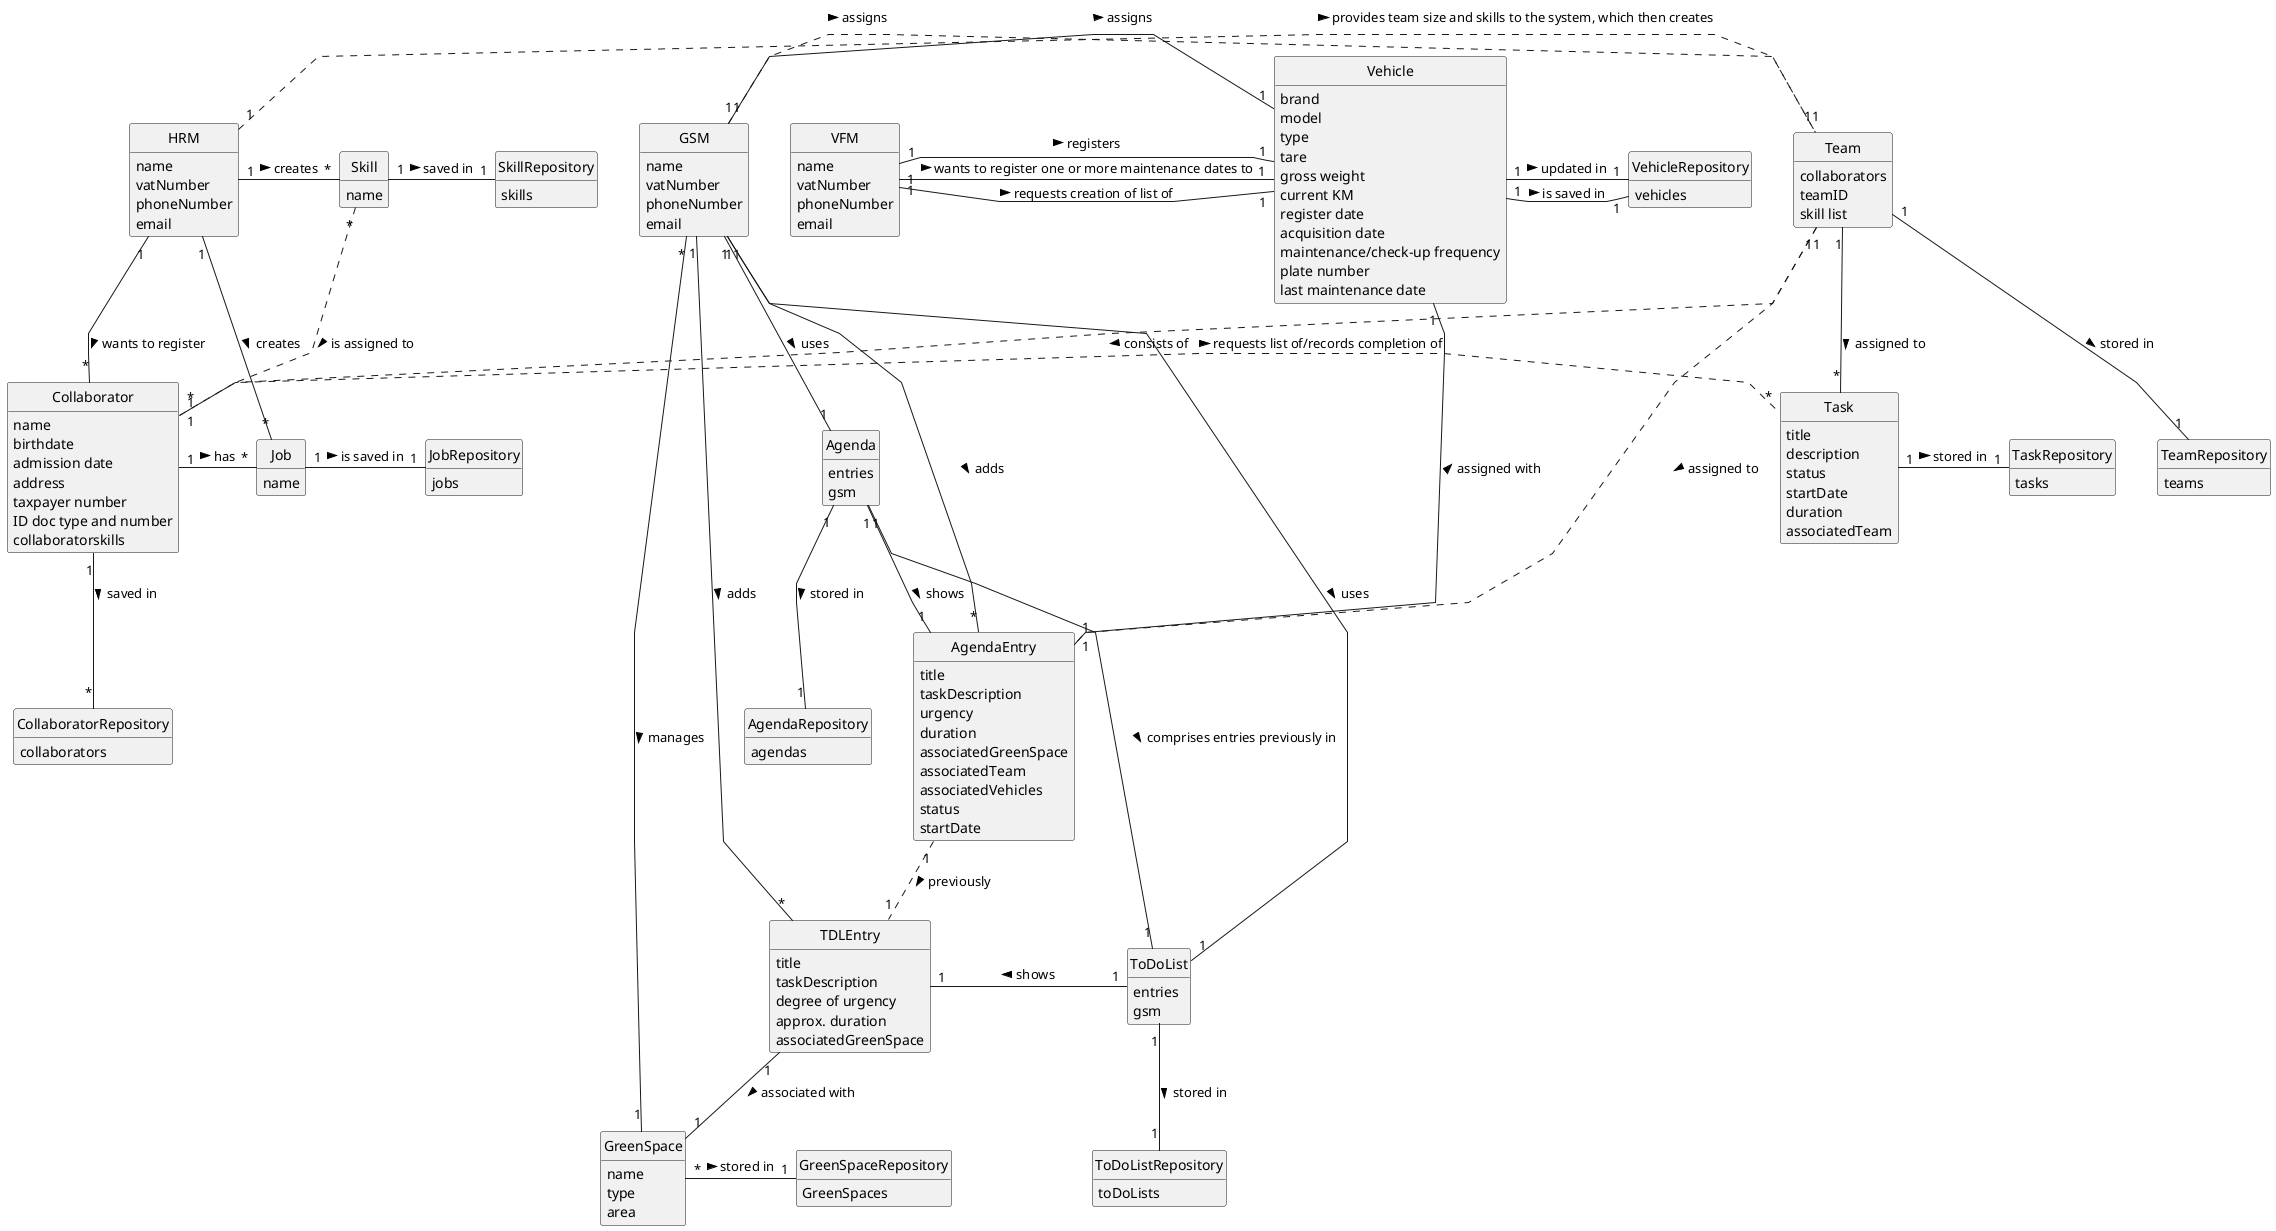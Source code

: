 @startuml
skinparam monochrome true
skinparam packageStyle rectangle
skinparam shadowing false
skinparam linetype polyline
skinparam classAttributeIconSize 0
hide circle
hide methods

'class Platform {
'  -description
'}

class HRM {
    name
    vatNumber
    phoneNumber
    email
}

class Skill {
    name
}

class SkillRepository {
    skills
}

class Job {
    name
}

class JobRepository {
    jobs
}

class Collaborator {
    name
    birthdate
    admission date
    address
    contact info (mobile and email)
    taxpayer number
    ID doc type and number
    collaboratorskills
}

class CollaboratorRepository {
    collaborators
}

class Team {
    collaborators
    teamID
    skill list
}

class TeamRepository {
    teams
}

class VFM {
    name
    vatNumber
    phoneNumber
    email
}

class Vehicle {
    brand
    model
    type
    tare
    gross weight
    current KM
    register date
    acquisition date
    maintenance/check-up frequency
    plate number
    last maintenance date
}

class VehicleRepository {
    vehicles
}

class GSM {
    name
    vatNumber
    phoneNumber
    email
}

class GreenSpace {
    name
    type
    area
}

class GreenSpaceRepository {
    GreenSpaces
}

class TDLEntry {
    title
    taskDescription
    degree of urgency
    approx. duration
    associatedGreenSpace
}

class ToDoList {
    entries
    gsm
}

class ToDoListRepository {
    toDoLists
}

class AgendaEntry {
     title
     taskDescription
     urgency
     duration
     associatedGreenSpace
     associatedTeam
     associatedVehicles
     status
     startDate
}

class Agenda {
    entries
    gsm
}

class AgendaRepository {
    agendas
}

class Task {
    title
    description
    status
    startDate
    duration
    associatedTeam
}

class TaskRepository {
    tasks
}

HRM "1" - "*" Skill: creates >
Skill "1" - "1" SkillRepository: saved in >

HRM "1" - "*" Job: creates >
Job "1" - "1" JobRepository : is saved in >

HRM "1" - "*" Collaborator : wants to register >
Collaborator "1" --down "*" CollaboratorRepository : saved in >
Collaborator "1" - "*" Job : has >

Skill "*" . "1" Collaborator: is assigned to >

HRM "1" . "1" Team: provides team size and skills to the system, which then creates >
Team "1" -- "1" TeamRepository: stored in >

VFM "1" - "1" Vehicle : registers >
Vehicle "1" - "1" VehicleRepository : is saved in >

VFM "1" - "1" Vehicle : wants to register one or more maintenance dates to >
Vehicle "1" -- "1" VehicleRepository : updated in >

VFM "1" -- "1" Vehicle : requests creation of list of >

GreenSpace "*" - "1" GreenSpaceRepository: stored in >

GSM "1" -- "*" TDLEntry: adds >
TDLEntry "1" -- "1" GreenSpace: associated with >
GSM "1" -- "1" ToDoList: uses >
TDLEntry "1" - "1" ToDoList: shows <
ToDoList "1" -- "1" ToDoListRepository: stored in >

GSM "1" - "*" AgendaEntry: adds >
GSM "1" -- "1" Agenda: uses >
Agenda "1" -- "1" AgendaRepository: stored in >
Agenda "1" -- "1" AgendaEntry: shows >
AgendaEntry "1" .. "1" TDLEntry: previously >
Agenda "1" - "1" ToDoList: comprises entries previously in >

GSM "1" . "1" Team: assigns >
Team "1" . "1" AgendaEntry: assigned to >

GSM "1" - "1" Vehicle: assigns >
Vehicle "1" - "1" AgendaEntry: assigned with <

GSM "*" - "1" GreenSpace: manages >

Team "1" .. "*" Collaborator: consists of >
Collaborator "1" . "*" Task: requests list of/records completion of >
Task "1" - "1" TaskRepository: stored in >
Team "1" - "*" Task: assigned to >

@enduml